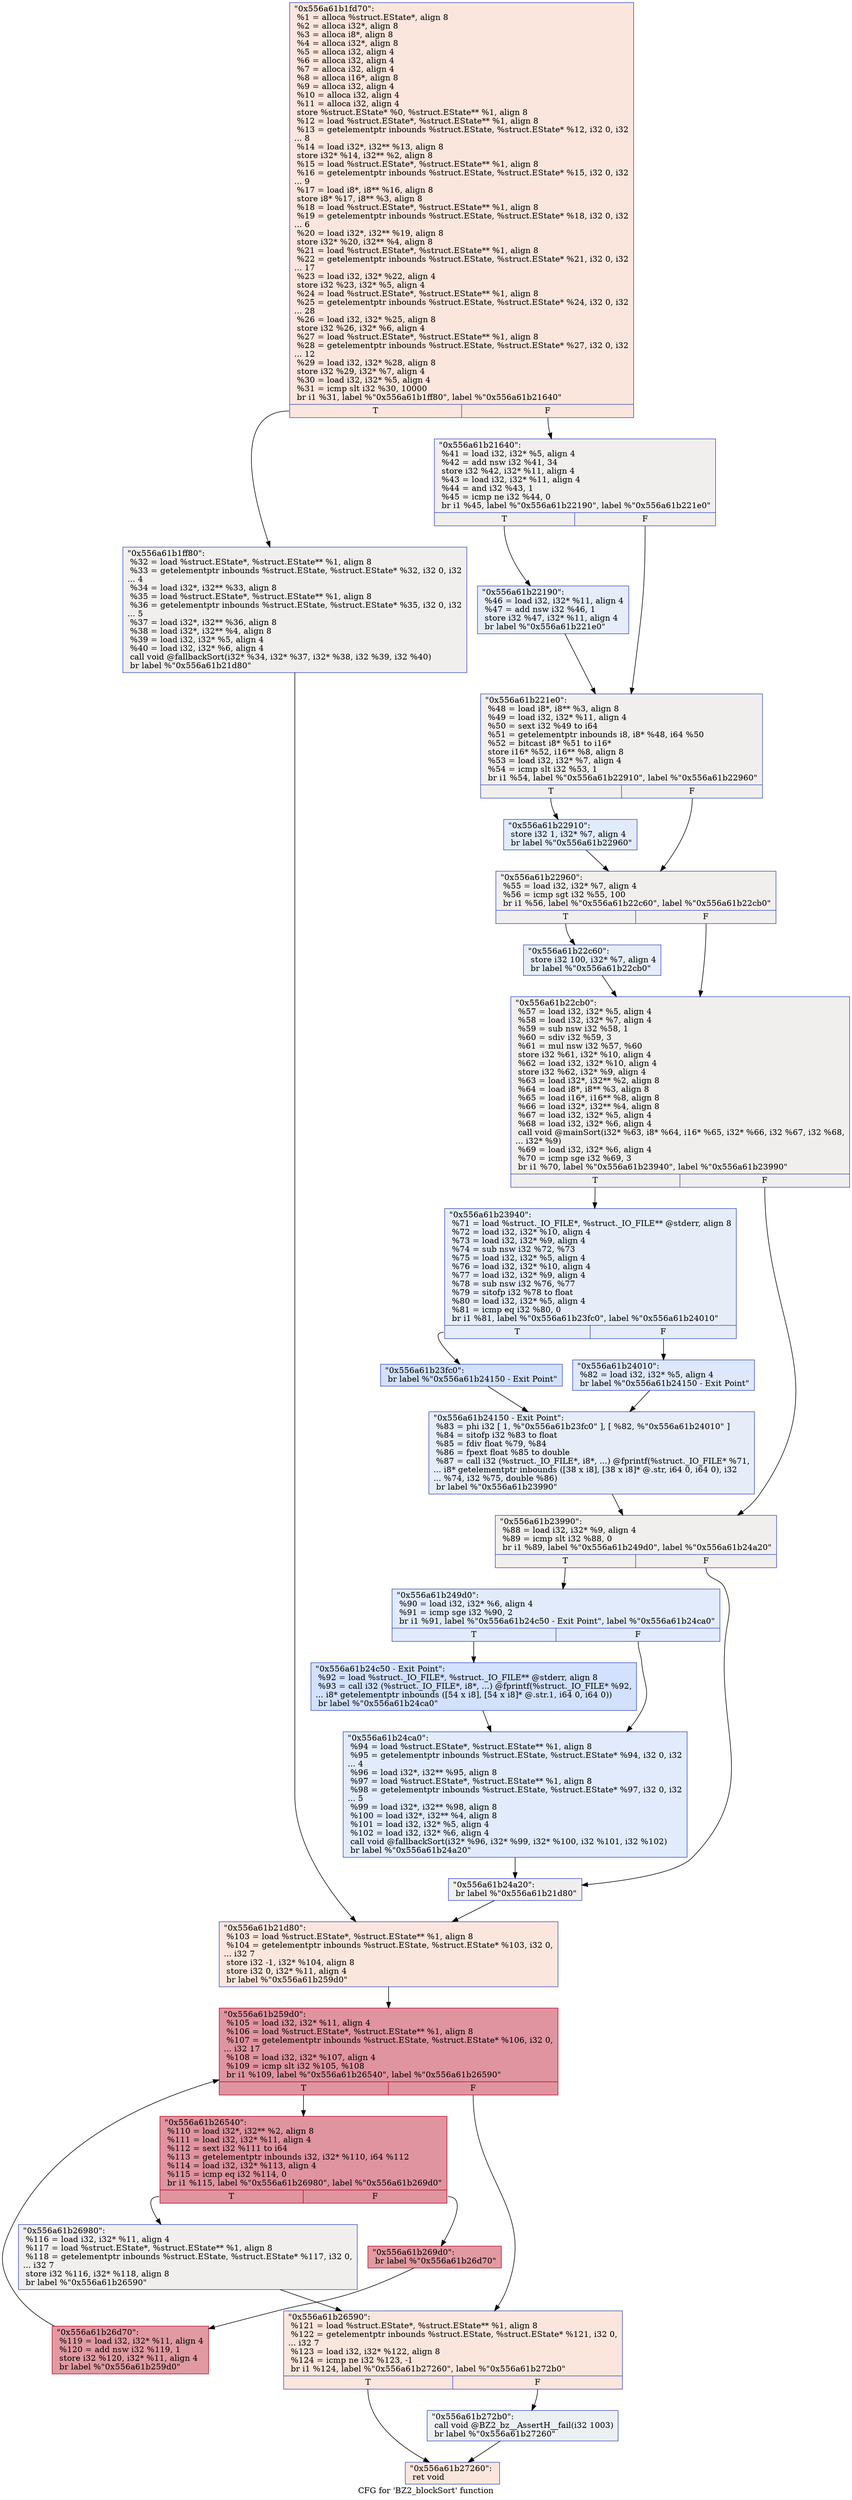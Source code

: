 digraph "CFG for 'BZ2_blockSort' function" {
	label="CFG for 'BZ2_blockSort' function";

	Node0x556a61b1fd70 [shape=record,color="#3d50c3ff", style=filled, fillcolor="#f3c7b170",label="{\"0x556a61b1fd70\":\l  %1 = alloca %struct.EState*, align 8\l  %2 = alloca i32*, align 8\l  %3 = alloca i8*, align 8\l  %4 = alloca i32*, align 8\l  %5 = alloca i32, align 4\l  %6 = alloca i32, align 4\l  %7 = alloca i32, align 4\l  %8 = alloca i16*, align 8\l  %9 = alloca i32, align 4\l  %10 = alloca i32, align 4\l  %11 = alloca i32, align 4\l  store %struct.EState* %0, %struct.EState** %1, align 8\l  %12 = load %struct.EState*, %struct.EState** %1, align 8\l  %13 = getelementptr inbounds %struct.EState, %struct.EState* %12, i32 0, i32\l... 8\l  %14 = load i32*, i32** %13, align 8\l  store i32* %14, i32** %2, align 8\l  %15 = load %struct.EState*, %struct.EState** %1, align 8\l  %16 = getelementptr inbounds %struct.EState, %struct.EState* %15, i32 0, i32\l... 9\l  %17 = load i8*, i8** %16, align 8\l  store i8* %17, i8** %3, align 8\l  %18 = load %struct.EState*, %struct.EState** %1, align 8\l  %19 = getelementptr inbounds %struct.EState, %struct.EState* %18, i32 0, i32\l... 6\l  %20 = load i32*, i32** %19, align 8\l  store i32* %20, i32** %4, align 8\l  %21 = load %struct.EState*, %struct.EState** %1, align 8\l  %22 = getelementptr inbounds %struct.EState, %struct.EState* %21, i32 0, i32\l... 17\l  %23 = load i32, i32* %22, align 4\l  store i32 %23, i32* %5, align 4\l  %24 = load %struct.EState*, %struct.EState** %1, align 8\l  %25 = getelementptr inbounds %struct.EState, %struct.EState* %24, i32 0, i32\l... 28\l  %26 = load i32, i32* %25, align 8\l  store i32 %26, i32* %6, align 4\l  %27 = load %struct.EState*, %struct.EState** %1, align 8\l  %28 = getelementptr inbounds %struct.EState, %struct.EState* %27, i32 0, i32\l... 12\l  %29 = load i32, i32* %28, align 8\l  store i32 %29, i32* %7, align 4\l  %30 = load i32, i32* %5, align 4\l  %31 = icmp slt i32 %30, 10000\l  br i1 %31, label %\"0x556a61b1ff80\", label %\"0x556a61b21640\"\l|{<s0>T|<s1>F}}"];
	Node0x556a61b1fd70:s0 -> Node0x556a61b1ff80;
	Node0x556a61b1fd70:s1 -> Node0x556a61b21640;
	Node0x556a61b1ff80 [shape=record,color="#3d50c3ff", style=filled, fillcolor="#e0dbd870",label="{\"0x556a61b1ff80\":                                 \l  %32 = load %struct.EState*, %struct.EState** %1, align 8\l  %33 = getelementptr inbounds %struct.EState, %struct.EState* %32, i32 0, i32\l... 4\l  %34 = load i32*, i32** %33, align 8\l  %35 = load %struct.EState*, %struct.EState** %1, align 8\l  %36 = getelementptr inbounds %struct.EState, %struct.EState* %35, i32 0, i32\l... 5\l  %37 = load i32*, i32** %36, align 8\l  %38 = load i32*, i32** %4, align 8\l  %39 = load i32, i32* %5, align 4\l  %40 = load i32, i32* %6, align 4\l  call void @fallbackSort(i32* %34, i32* %37, i32* %38, i32 %39, i32 %40)\l  br label %\"0x556a61b21d80\"\l}"];
	Node0x556a61b1ff80 -> Node0x556a61b21d80;
	Node0x556a61b21640 [shape=record,color="#3d50c3ff", style=filled, fillcolor="#e0dbd870",label="{\"0x556a61b21640\":                                 \l  %41 = load i32, i32* %5, align 4\l  %42 = add nsw i32 %41, 34\l  store i32 %42, i32* %11, align 4\l  %43 = load i32, i32* %11, align 4\l  %44 = and i32 %43, 1\l  %45 = icmp ne i32 %44, 0\l  br i1 %45, label %\"0x556a61b22190\", label %\"0x556a61b221e0\"\l|{<s0>T|<s1>F}}"];
	Node0x556a61b21640:s0 -> Node0x556a61b22190;
	Node0x556a61b21640:s1 -> Node0x556a61b221e0;
	Node0x556a61b22190 [shape=record,color="#3d50c3ff", style=filled, fillcolor="#c7d7f070",label="{\"0x556a61b22190\":                                 \l  %46 = load i32, i32* %11, align 4\l  %47 = add nsw i32 %46, 1\l  store i32 %47, i32* %11, align 4\l  br label %\"0x556a61b221e0\"\l}"];
	Node0x556a61b22190 -> Node0x556a61b221e0;
	Node0x556a61b221e0 [shape=record,color="#3d50c3ff", style=filled, fillcolor="#e0dbd870",label="{\"0x556a61b221e0\":                                 \l  %48 = load i8*, i8** %3, align 8\l  %49 = load i32, i32* %11, align 4\l  %50 = sext i32 %49 to i64\l  %51 = getelementptr inbounds i8, i8* %48, i64 %50\l  %52 = bitcast i8* %51 to i16*\l  store i16* %52, i16** %8, align 8\l  %53 = load i32, i32* %7, align 4\l  %54 = icmp slt i32 %53, 1\l  br i1 %54, label %\"0x556a61b22910\", label %\"0x556a61b22960\"\l|{<s0>T|<s1>F}}"];
	Node0x556a61b221e0:s0 -> Node0x556a61b22910;
	Node0x556a61b221e0:s1 -> Node0x556a61b22960;
	Node0x556a61b22910 [shape=record,color="#3d50c3ff", style=filled, fillcolor="#bbd1f870",label="{\"0x556a61b22910\":                                 \l  store i32 1, i32* %7, align 4\l  br label %\"0x556a61b22960\"\l}"];
	Node0x556a61b22910 -> Node0x556a61b22960;
	Node0x556a61b22960 [shape=record,color="#3d50c3ff", style=filled, fillcolor="#e0dbd870",label="{\"0x556a61b22960\":                                 \l  %55 = load i32, i32* %7, align 4\l  %56 = icmp sgt i32 %55, 100\l  br i1 %56, label %\"0x556a61b22c60\", label %\"0x556a61b22cb0\"\l|{<s0>T|<s1>F}}"];
	Node0x556a61b22960:s0 -> Node0x556a61b22c60;
	Node0x556a61b22960:s1 -> Node0x556a61b22cb0;
	Node0x556a61b22c60 [shape=record,color="#3d50c3ff", style=filled, fillcolor="#c7d7f070",label="{\"0x556a61b22c60\":                                 \l  store i32 100, i32* %7, align 4\l  br label %\"0x556a61b22cb0\"\l}"];
	Node0x556a61b22c60 -> Node0x556a61b22cb0;
	Node0x556a61b22cb0 [shape=record,color="#3d50c3ff", style=filled, fillcolor="#e0dbd870",label="{\"0x556a61b22cb0\":                                 \l  %57 = load i32, i32* %5, align 4\l  %58 = load i32, i32* %7, align 4\l  %59 = sub nsw i32 %58, 1\l  %60 = sdiv i32 %59, 3\l  %61 = mul nsw i32 %57, %60\l  store i32 %61, i32* %10, align 4\l  %62 = load i32, i32* %10, align 4\l  store i32 %62, i32* %9, align 4\l  %63 = load i32*, i32** %2, align 8\l  %64 = load i8*, i8** %3, align 8\l  %65 = load i16*, i16** %8, align 8\l  %66 = load i32*, i32** %4, align 8\l  %67 = load i32, i32* %5, align 4\l  %68 = load i32, i32* %6, align 4\l  call void @mainSort(i32* %63, i8* %64, i16* %65, i32* %66, i32 %67, i32 %68,\l... i32* %9)\l  %69 = load i32, i32* %6, align 4\l  %70 = icmp sge i32 %69, 3\l  br i1 %70, label %\"0x556a61b23940\", label %\"0x556a61b23990\"\l|{<s0>T|<s1>F}}"];
	Node0x556a61b22cb0:s0 -> Node0x556a61b23940;
	Node0x556a61b22cb0:s1 -> Node0x556a61b23990;
	Node0x556a61b23940 [shape=record,color="#3d50c3ff", style=filled, fillcolor="#c7d7f070",label="{\"0x556a61b23940\":                                 \l  %71 = load %struct._IO_FILE*, %struct._IO_FILE** @stderr, align 8\l  %72 = load i32, i32* %10, align 4\l  %73 = load i32, i32* %9, align 4\l  %74 = sub nsw i32 %72, %73\l  %75 = load i32, i32* %5, align 4\l  %76 = load i32, i32* %10, align 4\l  %77 = load i32, i32* %9, align 4\l  %78 = sub nsw i32 %76, %77\l  %79 = sitofp i32 %78 to float\l  %80 = load i32, i32* %5, align 4\l  %81 = icmp eq i32 %80, 0\l  br i1 %81, label %\"0x556a61b23fc0\", label %\"0x556a61b24010\"\l|{<s0>T|<s1>F}}"];
	Node0x556a61b23940:s0 -> Node0x556a61b23fc0;
	Node0x556a61b23940:s1 -> Node0x556a61b24010;
	Node0x556a61b23fc0 [shape=record,color="#3d50c3ff", style=filled, fillcolor="#9abbff70",label="{\"0x556a61b23fc0\":                                 \l  br label %\"0x556a61b24150 - Exit Point\"\l}"];
	Node0x556a61b23fc0 -> Node0x556a61b24150;
	Node0x556a61b24010 [shape=record,color="#3d50c3ff", style=filled, fillcolor="#b2ccfb70",label="{\"0x556a61b24010\":                                 \l  %82 = load i32, i32* %5, align 4\l  br label %\"0x556a61b24150 - Exit Point\"\l}"];
	Node0x556a61b24010 -> Node0x556a61b24150;
	Node0x556a61b24150 [shape=record,color="#3d50c3ff", style=filled, fillcolor="#c7d7f070",label="{\"0x556a61b24150 - Exit Point\":                    \l  %83 = phi i32 [ 1, %\"0x556a61b23fc0\" ], [ %82, %\"0x556a61b24010\" ]\l  %84 = sitofp i32 %83 to float\l  %85 = fdiv float %79, %84\l  %86 = fpext float %85 to double\l  %87 = call i32 (%struct._IO_FILE*, i8*, ...) @fprintf(%struct._IO_FILE* %71,\l... i8* getelementptr inbounds ([38 x i8], [38 x i8]* @.str, i64 0, i64 0), i32\l... %74, i32 %75, double %86)\l  br label %\"0x556a61b23990\"\l}"];
	Node0x556a61b24150 -> Node0x556a61b23990;
	Node0x556a61b23990 [shape=record,color="#3d50c3ff", style=filled, fillcolor="#e0dbd870",label="{\"0x556a61b23990\":                                 \l  %88 = load i32, i32* %9, align 4\l  %89 = icmp slt i32 %88, 0\l  br i1 %89, label %\"0x556a61b249d0\", label %\"0x556a61b24a20\"\l|{<s0>T|<s1>F}}"];
	Node0x556a61b23990:s0 -> Node0x556a61b249d0;
	Node0x556a61b23990:s1 -> Node0x556a61b24a20;
	Node0x556a61b249d0 [shape=record,color="#3d50c3ff", style=filled, fillcolor="#bbd1f870",label="{\"0x556a61b249d0\":                                 \l  %90 = load i32, i32* %6, align 4\l  %91 = icmp sge i32 %90, 2\l  br i1 %91, label %\"0x556a61b24c50 - Exit Point\", label %\"0x556a61b24ca0\"\l|{<s0>T|<s1>F}}"];
	Node0x556a61b249d0:s0 -> Node0x556a61b24c50;
	Node0x556a61b249d0:s1 -> Node0x556a61b24ca0;
	Node0x556a61b24c50 [shape=record,color="#3d50c3ff", style=filled, fillcolor="#9abbff70",label="{\"0x556a61b24c50 - Exit Point\":                    \l  %92 = load %struct._IO_FILE*, %struct._IO_FILE** @stderr, align 8\l  %93 = call i32 (%struct._IO_FILE*, i8*, ...) @fprintf(%struct._IO_FILE* %92,\l... i8* getelementptr inbounds ([54 x i8], [54 x i8]* @.str.1, i64 0, i64 0))\l  br label %\"0x556a61b24ca0\"\l}"];
	Node0x556a61b24c50 -> Node0x556a61b24ca0;
	Node0x556a61b24ca0 [shape=record,color="#3d50c3ff", style=filled, fillcolor="#bbd1f870",label="{\"0x556a61b24ca0\":                                 \l  %94 = load %struct.EState*, %struct.EState** %1, align 8\l  %95 = getelementptr inbounds %struct.EState, %struct.EState* %94, i32 0, i32\l... 4\l  %96 = load i32*, i32** %95, align 8\l  %97 = load %struct.EState*, %struct.EState** %1, align 8\l  %98 = getelementptr inbounds %struct.EState, %struct.EState* %97, i32 0, i32\l... 5\l  %99 = load i32*, i32** %98, align 8\l  %100 = load i32*, i32** %4, align 8\l  %101 = load i32, i32* %5, align 4\l  %102 = load i32, i32* %6, align 4\l  call void @fallbackSort(i32* %96, i32* %99, i32* %100, i32 %101, i32 %102)\l  br label %\"0x556a61b24a20\"\l}"];
	Node0x556a61b24ca0 -> Node0x556a61b24a20;
	Node0x556a61b24a20 [shape=record,color="#3d50c3ff", style=filled, fillcolor="#e0dbd870",label="{\"0x556a61b24a20\":                                 \l  br label %\"0x556a61b21d80\"\l}"];
	Node0x556a61b24a20 -> Node0x556a61b21d80;
	Node0x556a61b21d80 [shape=record,color="#3d50c3ff", style=filled, fillcolor="#f3c7b170",label="{\"0x556a61b21d80\":                                 \l  %103 = load %struct.EState*, %struct.EState** %1, align 8\l  %104 = getelementptr inbounds %struct.EState, %struct.EState* %103, i32 0,\l... i32 7\l  store i32 -1, i32* %104, align 8\l  store i32 0, i32* %11, align 4\l  br label %\"0x556a61b259d0\"\l}"];
	Node0x556a61b21d80 -> Node0x556a61b259d0;
	Node0x556a61b259d0 [shape=record,color="#b70d28ff", style=filled, fillcolor="#b70d2870",label="{\"0x556a61b259d0\":                                 \l  %105 = load i32, i32* %11, align 4\l  %106 = load %struct.EState*, %struct.EState** %1, align 8\l  %107 = getelementptr inbounds %struct.EState, %struct.EState* %106, i32 0,\l... i32 17\l  %108 = load i32, i32* %107, align 4\l  %109 = icmp slt i32 %105, %108\l  br i1 %109, label %\"0x556a61b26540\", label %\"0x556a61b26590\"\l|{<s0>T|<s1>F}}"];
	Node0x556a61b259d0:s0 -> Node0x556a61b26540;
	Node0x556a61b259d0:s1 -> Node0x556a61b26590;
	Node0x556a61b26540 [shape=record,color="#b70d28ff", style=filled, fillcolor="#b70d2870",label="{\"0x556a61b26540\":                                 \l  %110 = load i32*, i32** %2, align 8\l  %111 = load i32, i32* %11, align 4\l  %112 = sext i32 %111 to i64\l  %113 = getelementptr inbounds i32, i32* %110, i64 %112\l  %114 = load i32, i32* %113, align 4\l  %115 = icmp eq i32 %114, 0\l  br i1 %115, label %\"0x556a61b26980\", label %\"0x556a61b269d0\"\l|{<s0>T|<s1>F}}"];
	Node0x556a61b26540:s0 -> Node0x556a61b26980;
	Node0x556a61b26540:s1 -> Node0x556a61b269d0;
	Node0x556a61b26980 [shape=record,color="#3d50c3ff", style=filled, fillcolor="#e0dbd870",label="{\"0x556a61b26980\":                                 \l  %116 = load i32, i32* %11, align 4\l  %117 = load %struct.EState*, %struct.EState** %1, align 8\l  %118 = getelementptr inbounds %struct.EState, %struct.EState* %117, i32 0,\l... i32 7\l  store i32 %116, i32* %118, align 8\l  br label %\"0x556a61b26590\"\l}"];
	Node0x556a61b26980 -> Node0x556a61b26590;
	Node0x556a61b269d0 [shape=record,color="#b70d28ff", style=filled, fillcolor="#bb1b2c70",label="{\"0x556a61b269d0\":                                 \l  br label %\"0x556a61b26d70\"\l}"];
	Node0x556a61b269d0 -> Node0x556a61b26d70;
	Node0x556a61b26d70 [shape=record,color="#b70d28ff", style=filled, fillcolor="#bb1b2c70",label="{\"0x556a61b26d70\":                                 \l  %119 = load i32, i32* %11, align 4\l  %120 = add nsw i32 %119, 1\l  store i32 %120, i32* %11, align 4\l  br label %\"0x556a61b259d0\"\l}"];
	Node0x556a61b26d70 -> Node0x556a61b259d0;
	Node0x556a61b26590 [shape=record,color="#3d50c3ff", style=filled, fillcolor="#f3c7b170",label="{\"0x556a61b26590\":                                 \l  %121 = load %struct.EState*, %struct.EState** %1, align 8\l  %122 = getelementptr inbounds %struct.EState, %struct.EState* %121, i32 0,\l... i32 7\l  %123 = load i32, i32* %122, align 8\l  %124 = icmp ne i32 %123, -1\l  br i1 %124, label %\"0x556a61b27260\", label %\"0x556a61b272b0\"\l|{<s0>T|<s1>F}}"];
	Node0x556a61b26590:s0 -> Node0x556a61b27260;
	Node0x556a61b26590:s1 -> Node0x556a61b272b0;
	Node0x556a61b272b0 [shape=record,color="#3d50c3ff", style=filled, fillcolor="#d6dce470",label="{\"0x556a61b272b0\":                                 \l  call void @BZ2_bz__AssertH__fail(i32 1003)\l  br label %\"0x556a61b27260\"\l}"];
	Node0x556a61b272b0 -> Node0x556a61b27260;
	Node0x556a61b27260 [shape=record,color="#3d50c3ff", style=filled, fillcolor="#f3c7b170",label="{\"0x556a61b27260\":                                 \l  ret void\l}"];
}
